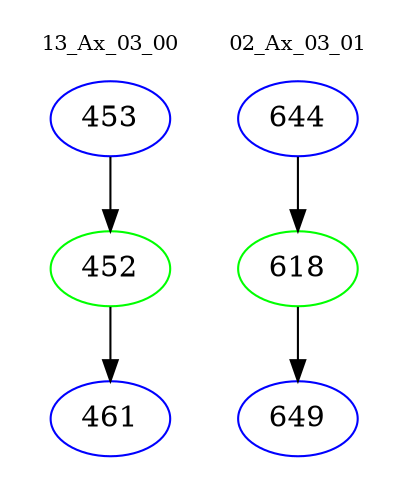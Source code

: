 digraph{
subgraph cluster_0 {
color = white
label = "13_Ax_03_00";
fontsize=10;
T0_453 [label="453", color="blue"]
T0_453 -> T0_452 [color="black"]
T0_452 [label="452", color="green"]
T0_452 -> T0_461 [color="black"]
T0_461 [label="461", color="blue"]
}
subgraph cluster_1 {
color = white
label = "02_Ax_03_01";
fontsize=10;
T1_644 [label="644", color="blue"]
T1_644 -> T1_618 [color="black"]
T1_618 [label="618", color="green"]
T1_618 -> T1_649 [color="black"]
T1_649 [label="649", color="blue"]
}
}
